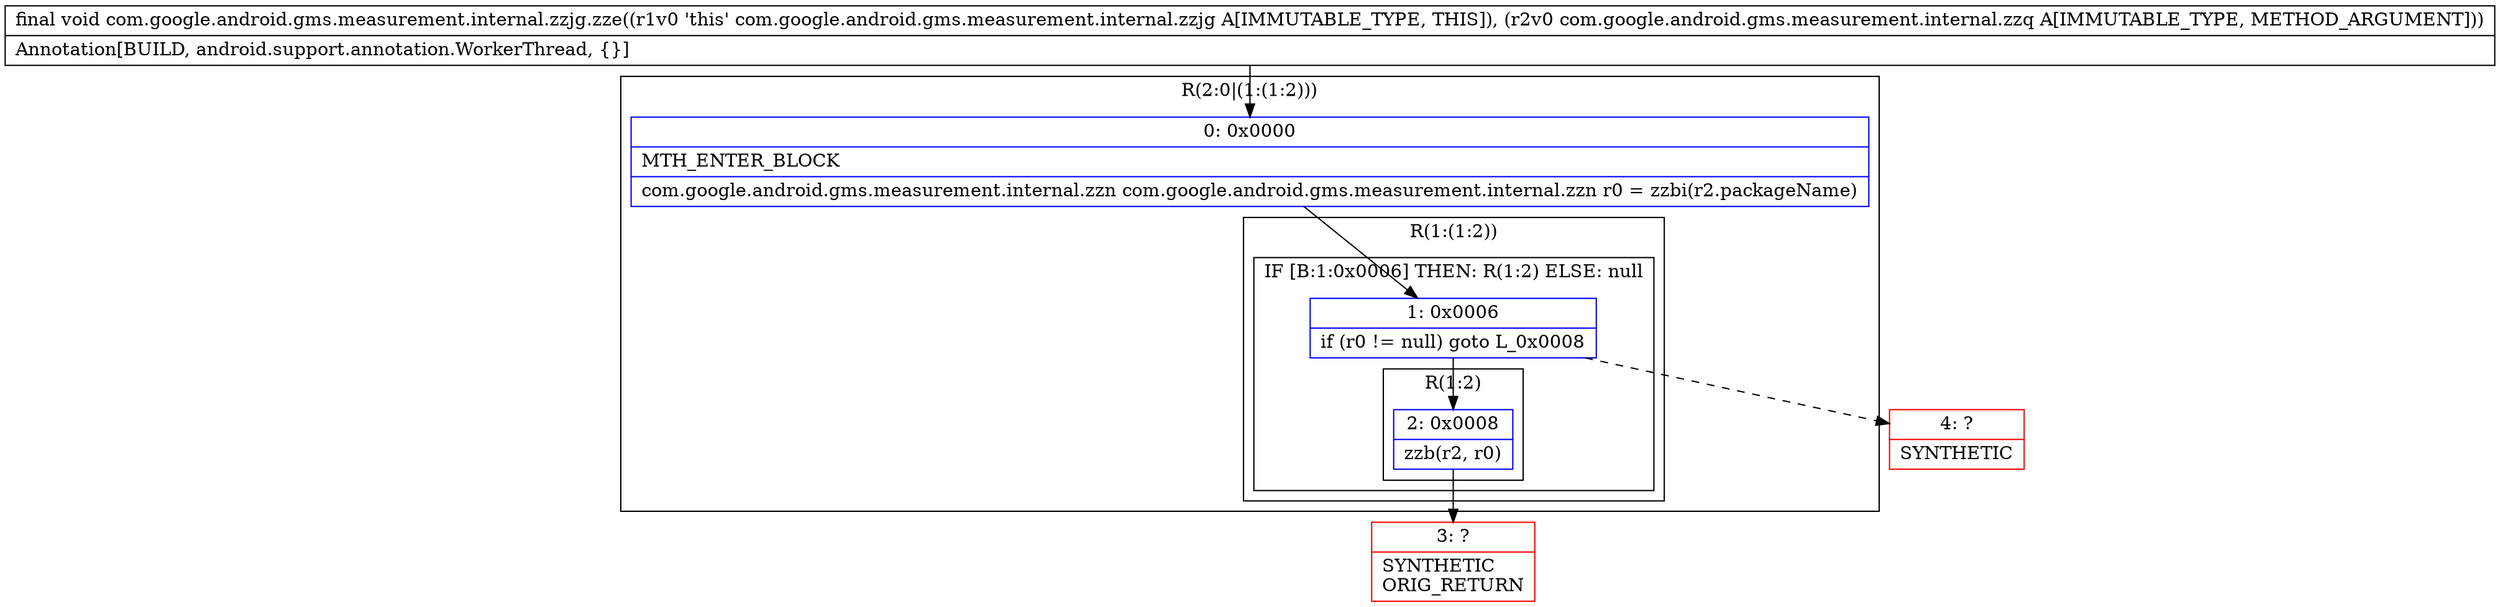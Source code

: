 digraph "CFG forcom.google.android.gms.measurement.internal.zzjg.zze(Lcom\/google\/android\/gms\/measurement\/internal\/zzq;)V" {
subgraph cluster_Region_2110312945 {
label = "R(2:0|(1:(1:2)))";
node [shape=record,color=blue];
Node_0 [shape=record,label="{0\:\ 0x0000|MTH_ENTER_BLOCK\l|com.google.android.gms.measurement.internal.zzn com.google.android.gms.measurement.internal.zzn r0 = zzbi(r2.packageName)\l}"];
subgraph cluster_Region_144449878 {
label = "R(1:(1:2))";
node [shape=record,color=blue];
subgraph cluster_IfRegion_1977462686 {
label = "IF [B:1:0x0006] THEN: R(1:2) ELSE: null";
node [shape=record,color=blue];
Node_1 [shape=record,label="{1\:\ 0x0006|if (r0 != null) goto L_0x0008\l}"];
subgraph cluster_Region_284157442 {
label = "R(1:2)";
node [shape=record,color=blue];
Node_2 [shape=record,label="{2\:\ 0x0008|zzb(r2, r0)\l}"];
}
}
}
}
Node_3 [shape=record,color=red,label="{3\:\ ?|SYNTHETIC\lORIG_RETURN\l}"];
Node_4 [shape=record,color=red,label="{4\:\ ?|SYNTHETIC\l}"];
MethodNode[shape=record,label="{final void com.google.android.gms.measurement.internal.zzjg.zze((r1v0 'this' com.google.android.gms.measurement.internal.zzjg A[IMMUTABLE_TYPE, THIS]), (r2v0 com.google.android.gms.measurement.internal.zzq A[IMMUTABLE_TYPE, METHOD_ARGUMENT]))  | Annotation[BUILD, android.support.annotation.WorkerThread, \{\}]\l}"];
MethodNode -> Node_0;
Node_0 -> Node_1;
Node_1 -> Node_2;
Node_1 -> Node_4[style=dashed];
Node_2 -> Node_3;
}

